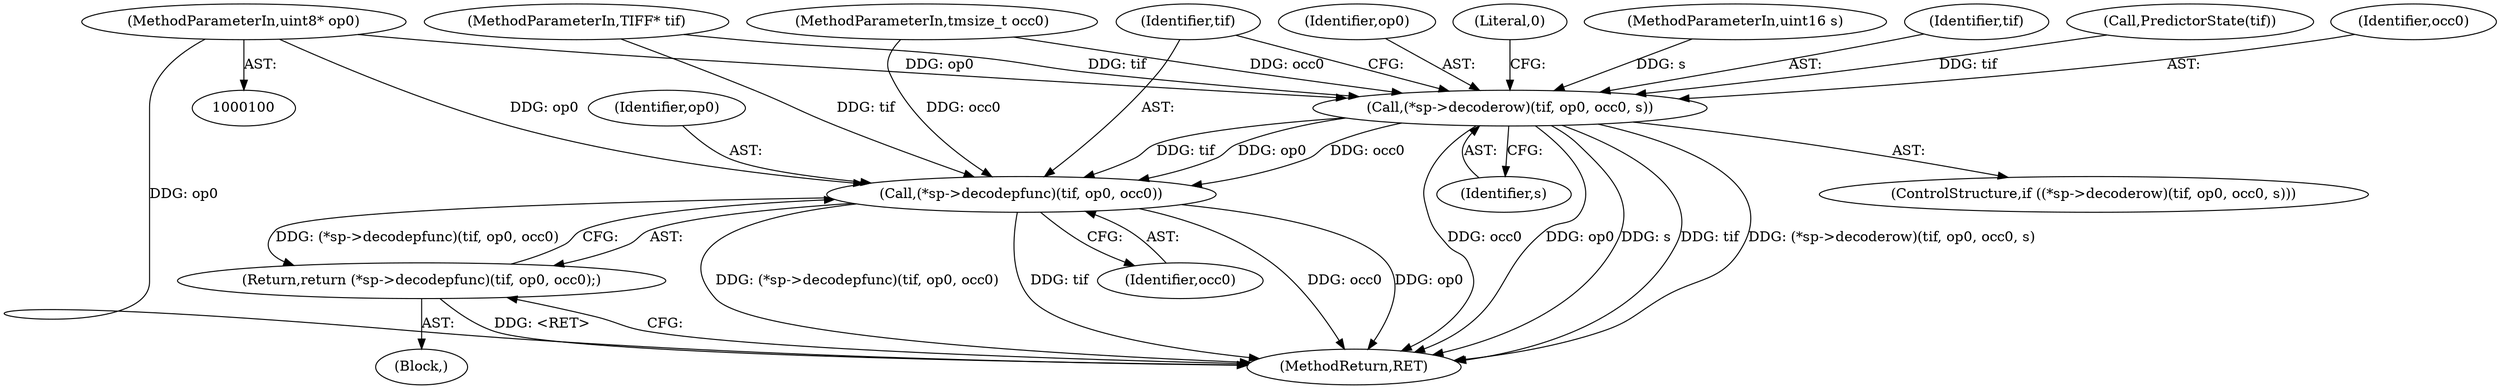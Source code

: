 digraph "0_libtiff_3ca657a8793dd011bf869695d72ad31c779c3cc1@pointer" {
"1000102" [label="(MethodParameterIn,uint8* op0)"];
"1000128" [label="(Call,(*sp->decoderow)(tif, op0, occ0, s))"];
"1000135" [label="(Call,(*sp->decodepfunc)(tif, op0, occ0))"];
"1000134" [label="(Return,return (*sp->decodepfunc)(tif, op0, occ0);)"];
"1000104" [label="(MethodParameterIn,uint16 s)"];
"1000103" [label="(MethodParameterIn,tmsize_t occ0)"];
"1000137" [label="(Identifier,op0)"];
"1000134" [label="(Return,return (*sp->decodepfunc)(tif, op0, occ0);)"];
"1000133" [label="(Block,)"];
"1000129" [label="(Identifier,tif)"];
"1000109" [label="(Call,PredictorState(tif))"];
"1000135" [label="(Call,(*sp->decodepfunc)(tif, op0, occ0))"];
"1000127" [label="(ControlStructure,if ((*sp->decoderow)(tif, op0, occ0, s)))"];
"1000131" [label="(Identifier,occ0)"];
"1000138" [label="(Identifier,occ0)"];
"1000102" [label="(MethodParameterIn,uint8* op0)"];
"1000132" [label="(Identifier,s)"];
"1000136" [label="(Identifier,tif)"];
"1000130" [label="(Identifier,op0)"];
"1000142" [label="(MethodReturn,RET)"];
"1000141" [label="(Literal,0)"];
"1000101" [label="(MethodParameterIn,TIFF* tif)"];
"1000128" [label="(Call,(*sp->decoderow)(tif, op0, occ0, s))"];
"1000102" -> "1000100"  [label="AST: "];
"1000102" -> "1000142"  [label="DDG: op0"];
"1000102" -> "1000128"  [label="DDG: op0"];
"1000102" -> "1000135"  [label="DDG: op0"];
"1000128" -> "1000127"  [label="AST: "];
"1000128" -> "1000132"  [label="CFG: "];
"1000129" -> "1000128"  [label="AST: "];
"1000130" -> "1000128"  [label="AST: "];
"1000131" -> "1000128"  [label="AST: "];
"1000132" -> "1000128"  [label="AST: "];
"1000136" -> "1000128"  [label="CFG: "];
"1000141" -> "1000128"  [label="CFG: "];
"1000128" -> "1000142"  [label="DDG: occ0"];
"1000128" -> "1000142"  [label="DDG: op0"];
"1000128" -> "1000142"  [label="DDG: s"];
"1000128" -> "1000142"  [label="DDG: tif"];
"1000128" -> "1000142"  [label="DDG: (*sp->decoderow)(tif, op0, occ0, s)"];
"1000109" -> "1000128"  [label="DDG: tif"];
"1000101" -> "1000128"  [label="DDG: tif"];
"1000103" -> "1000128"  [label="DDG: occ0"];
"1000104" -> "1000128"  [label="DDG: s"];
"1000128" -> "1000135"  [label="DDG: tif"];
"1000128" -> "1000135"  [label="DDG: op0"];
"1000128" -> "1000135"  [label="DDG: occ0"];
"1000135" -> "1000134"  [label="AST: "];
"1000135" -> "1000138"  [label="CFG: "];
"1000136" -> "1000135"  [label="AST: "];
"1000137" -> "1000135"  [label="AST: "];
"1000138" -> "1000135"  [label="AST: "];
"1000134" -> "1000135"  [label="CFG: "];
"1000135" -> "1000142"  [label="DDG: (*sp->decodepfunc)(tif, op0, occ0)"];
"1000135" -> "1000142"  [label="DDG: tif"];
"1000135" -> "1000142"  [label="DDG: occ0"];
"1000135" -> "1000142"  [label="DDG: op0"];
"1000135" -> "1000134"  [label="DDG: (*sp->decodepfunc)(tif, op0, occ0)"];
"1000101" -> "1000135"  [label="DDG: tif"];
"1000103" -> "1000135"  [label="DDG: occ0"];
"1000134" -> "1000133"  [label="AST: "];
"1000142" -> "1000134"  [label="CFG: "];
"1000134" -> "1000142"  [label="DDG: <RET>"];
}
